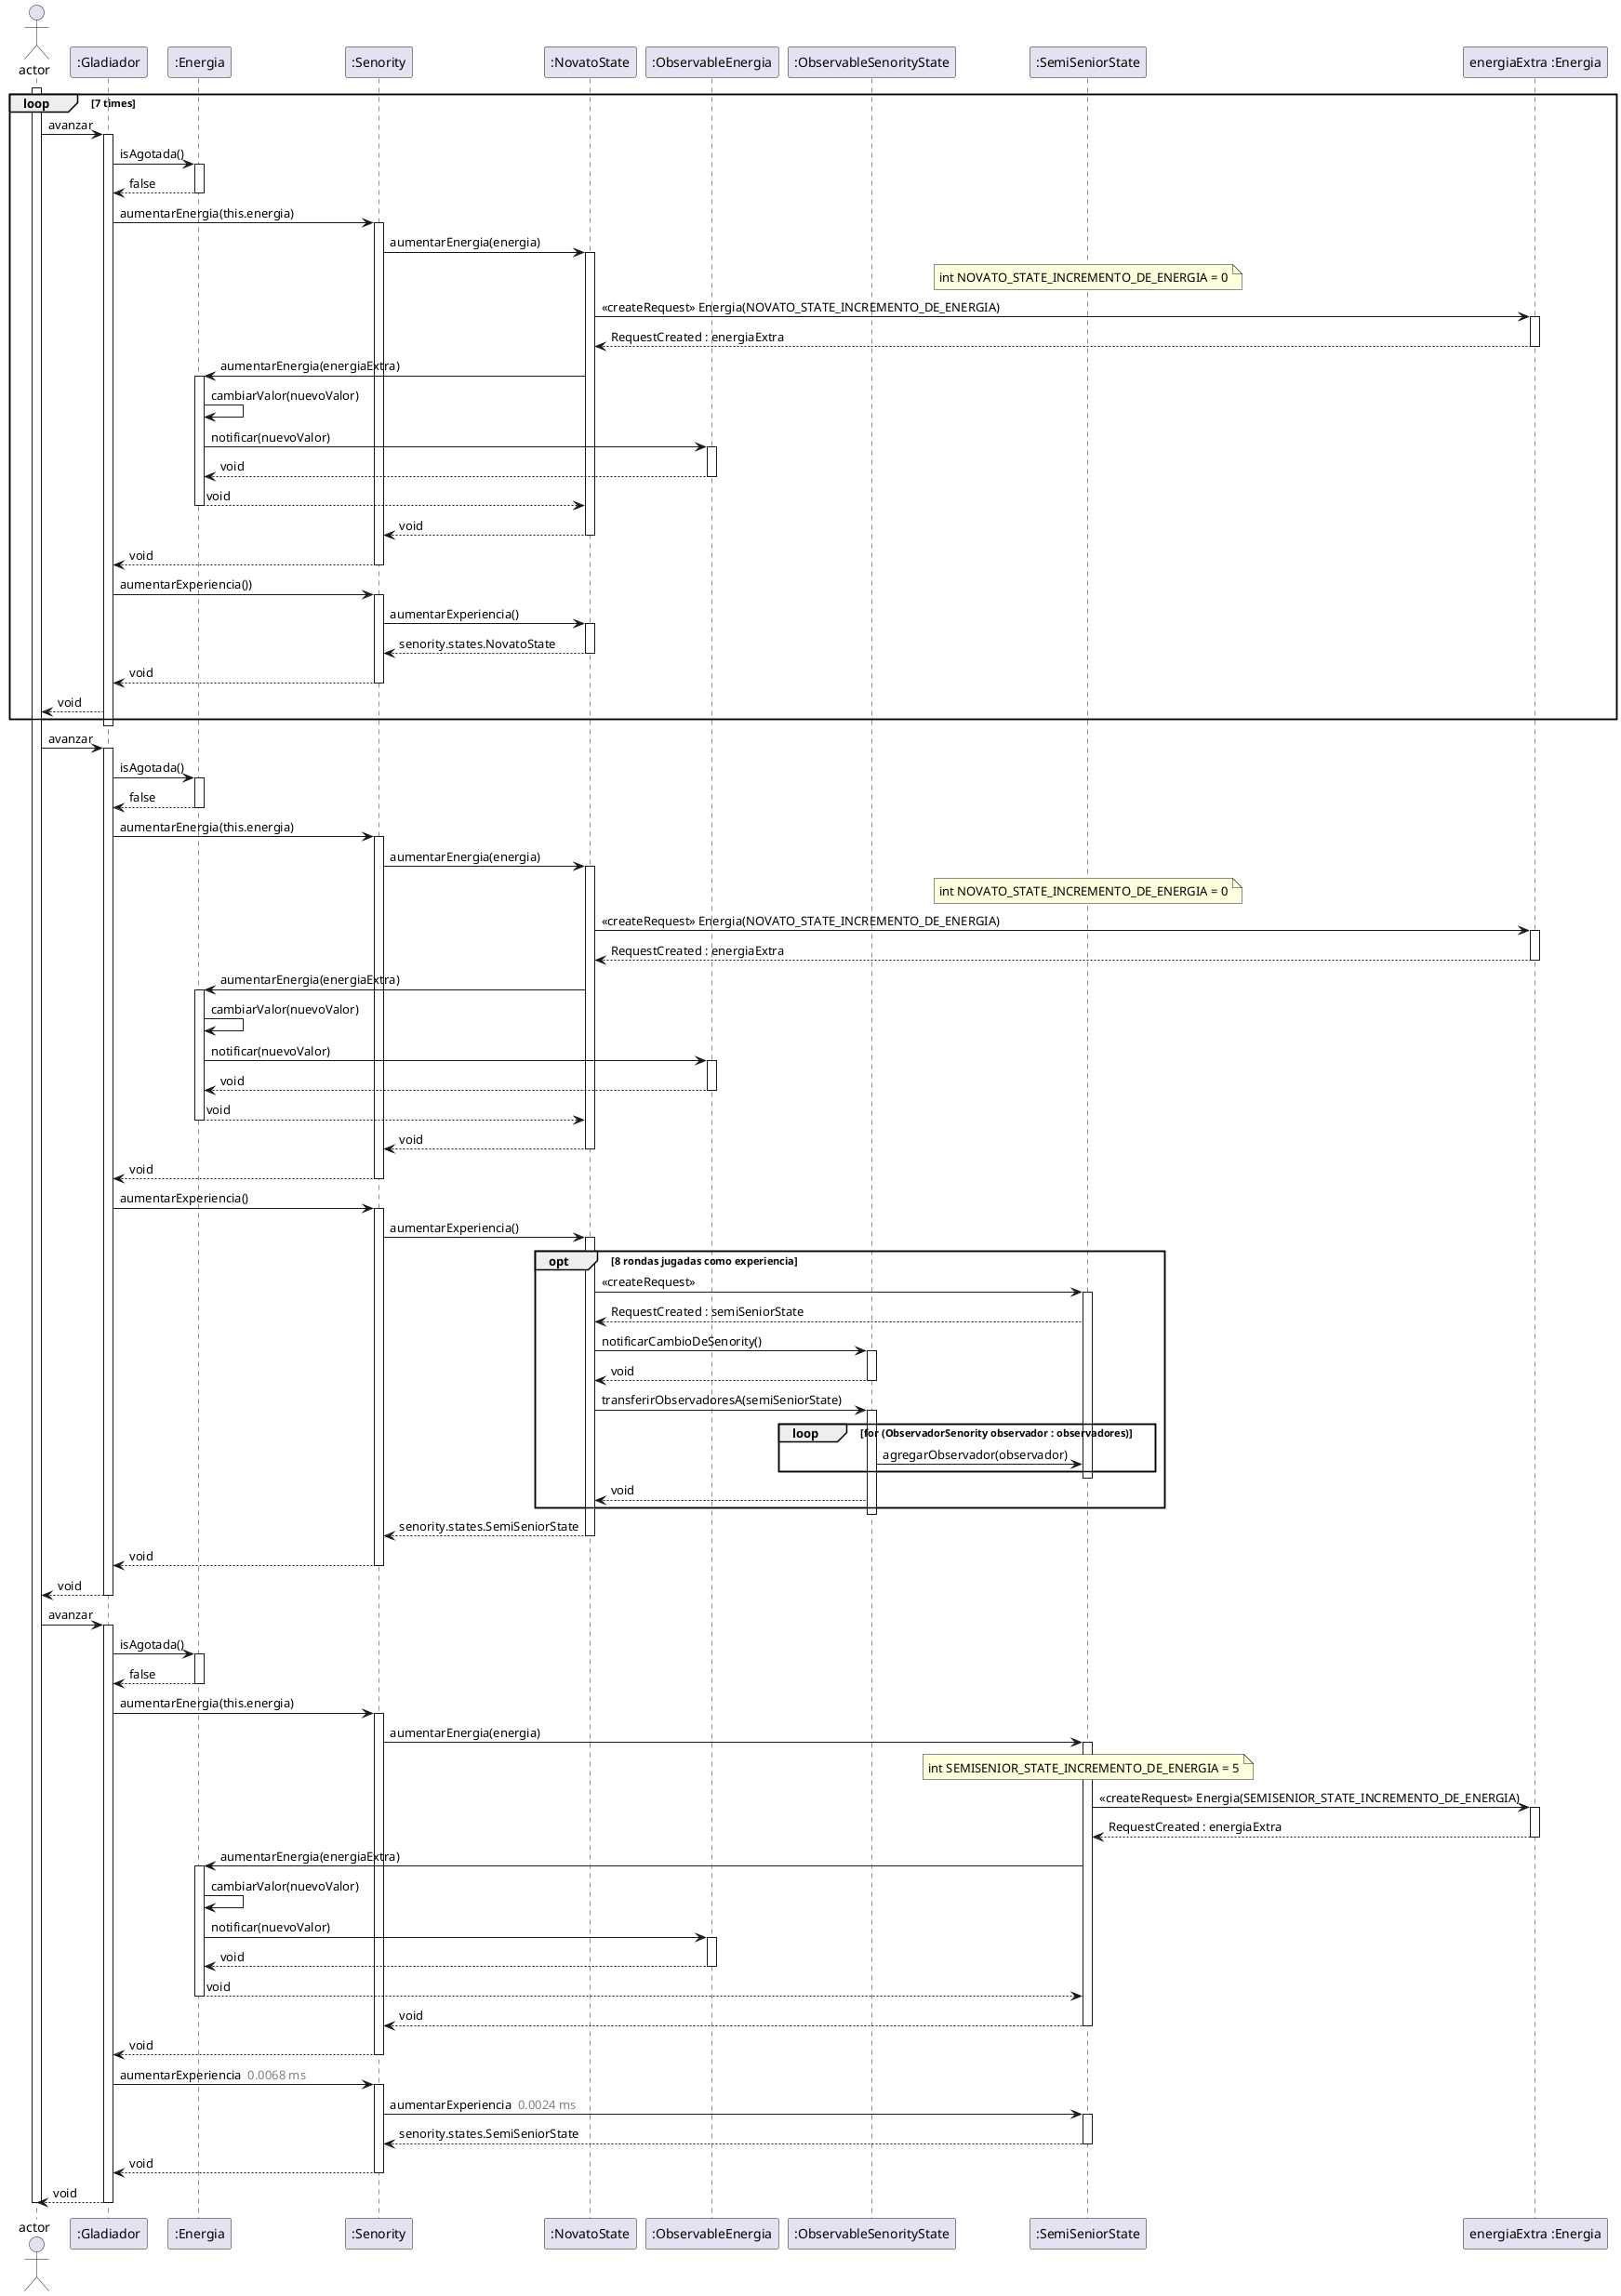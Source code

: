 @startuml
actor Actor as "actor"
participant Gladiador as ":Gladiador"
participant Energia as ":Energia"
participant Senority as ":Senority"
participant NovatoState as ":NovatoState"
participant ObservableEnergia as ":ObservableEnergia"
participant ObservableSenorityState as ":ObservableSenorityState"
participant SemiSeniorState as ":SemiSeniorState"
participant EnergiaExtra as "energiaExtra :Energia"

  Note right
verificarQueSiPasan8TurnosElSeniorityDelGladiadorPasaDeNovatoASemiSeniorYVeSuEnergiaIncrementadaAlProximoTurno
  End note
    loop 7 times
  activate Actor
    Actor->Gladiador: avanzar
    activate Gladiador
      Gladiador->Energia: isAgotada()
      activate Energia
      Gladiador<--Energia: false
      deactivate Energia
      Gladiador->Senority: aumentarEnergia(this.energia)
      activate Senority
        Senority->NovatoState: aumentarEnergia(energia)
        activate NovatoState
        note over SemiSeniorState : int NOVATO_STATE_INCREMENTO_DE_ENERGIA = 0
        NovatoState->EnergiaExtra: << createRequest >> Energia(NOVATO_STATE_INCREMENTO_DE_ENERGIA)
        activate EnergiaExtra
        EnergiaExtra-->NovatoState: RequestCreated : energiaExtra
        deactivate EnergiaExtra
          NovatoState->Energia: aumentarEnergia(energiaExtra)
          activate Energia
          Energia->Energia: cambiarValor(nuevoValor)
            Energia->ObservableEnergia: notificar(nuevoValor)
            activate ObservableEnergia
            Energia<--ObservableEnergia: void
            deactivate ObservableEnergia
          NovatoState<--Energia: void
          deactivate Energia
        Senority<--NovatoState: void
        deactivate NovatoState
      Gladiador<--Senority: void
      deactivate Senority
      Gladiador->Senority: aumentarExperiencia())
      activate Senority
        Senority->NovatoState: aumentarExperiencia()
        activate NovatoState
        Senority<--NovatoState: senority.states.NovatoState
        deactivate NovatoState
      Gladiador<--Senority: void
      deactivate Senority
    Actor<--Gladiador: void
    end




    deactivate Gladiador
    Actor->Gladiador: avanzar
        activate Gladiador
          Gladiador->Energia: isAgotada()
          activate Energia
          Gladiador<--Energia: false
          deactivate Energia
          Gladiador->Senority: aumentarEnergia(this.energia)
          activate Senority
            Senority->NovatoState: aumentarEnergia(energia)
            activate NovatoState
            note over SemiSeniorState : int NOVATO_STATE_INCREMENTO_DE_ENERGIA = 0
            NovatoState->EnergiaExtra: << createRequest >> Energia(NOVATO_STATE_INCREMENTO_DE_ENERGIA)
            activate EnergiaExtra
            EnergiaExtra-->NovatoState: RequestCreated : energiaExtra
            deactivate EnergiaExtra
              NovatoState->Energia: aumentarEnergia(energiaExtra)
              activate Energia
              Energia->Energia: cambiarValor(nuevoValor)
                Energia->ObservableEnergia: notificar(nuevoValor)
                activate ObservableEnergia
                Energia<--ObservableEnergia: void
                deactivate ObservableEnergia
              NovatoState<--Energia: void
              deactivate Energia
            Senority<--NovatoState: void
            deactivate NovatoState
          Gladiador<--Senority: void
          deactivate Senority
      Gladiador->Senority: aumentarExperiencia()
      activate Senority
        Senority->NovatoState: aumentarExperiencia()
        opt 8 rondas jugadas como experiencia
        activate NovatoState
          NovatoState->SemiSeniorState: << createRequest >>
          activate SemiSeniorState
          SemiSeniorState-->NovatoState: RequestCreated : semiSeniorState
          NovatoState->ObservableSenorityState: notificarCambioDeSenority()
          activate ObservableSenorityState
          NovatoState<--ObservableSenorityState: void
          deactivate ObservableSenorityState
          NovatoState->ObservableSenorityState: transferirObservadoresA(semiSeniorState)
          activate ObservableSenorityState
          loop for (ObservadorSenority observador : observadores)
          ObservableSenorityState->SemiSeniorState: agregarObservador(observador)
          end
          deactivate SemiSeniorState
          NovatoState<--ObservableSenorityState: void
          end
          deactivate ObservableSenorityState
        Senority<--NovatoState: senority.states.SemiSeniorState
        deactivate NovatoState
      Gladiador<--Senority: void
      deactivate Senority
    Actor<--Gladiador: void
    deactivate Gladiador


    Actor->Gladiador: avanzar
        activate Gladiador
          Gladiador->Energia: isAgotada()
          activate Energia
          Gladiador<--Energia: false
          deactivate Energia
          Gladiador->Senority: aumentarEnergia(this.energia)
          activate Senority
            Senority->SemiSeniorState: aumentarEnergia(energia)
            activate SemiSeniorState
            note over SemiSeniorState : int SEMISENIOR_STATE_INCREMENTO_DE_ENERGIA = 5
            SemiSeniorState->EnergiaExtra: << createRequest >> Energia(SEMISENIOR_STATE_INCREMENTO_DE_ENERGIA)
            activate EnergiaExtra
            EnergiaExtra-->SemiSeniorState: RequestCreated : energiaExtra
            deactivate EnergiaExtra
              SemiSeniorState->Energia: aumentarEnergia(energiaExtra)
              activate Energia
              Energia->Energia: cambiarValor(nuevoValor)
                Energia->ObservableEnergia: notificar(nuevoValor)
                activate ObservableEnergia
                Energia<--ObservableEnergia: void
                deactivate ObservableEnergia
              SemiSeniorState<--Energia: void
              deactivate Energia
            Senority<--SemiSeniorState: void
            deactivate SemiSeniorState
          Gladiador<--Senority: void
          deactivate Senority
      Gladiador->Senority: aumentarExperiencia <color:gray> 0.0068 ms</color>
      activate Senority
        Senority->SemiSeniorState: aumentarExperiencia <color:gray> 0.0024 ms</color>
        activate SemiSeniorState
        Senority<--SemiSeniorState: senority.states.SemiSeniorState
        deactivate SemiSeniorState
      Gladiador<--Senority: void
      deactivate Senority
    Actor<--Gladiador: void
    deactivate Gladiador
  deactivate Actor
@enduml